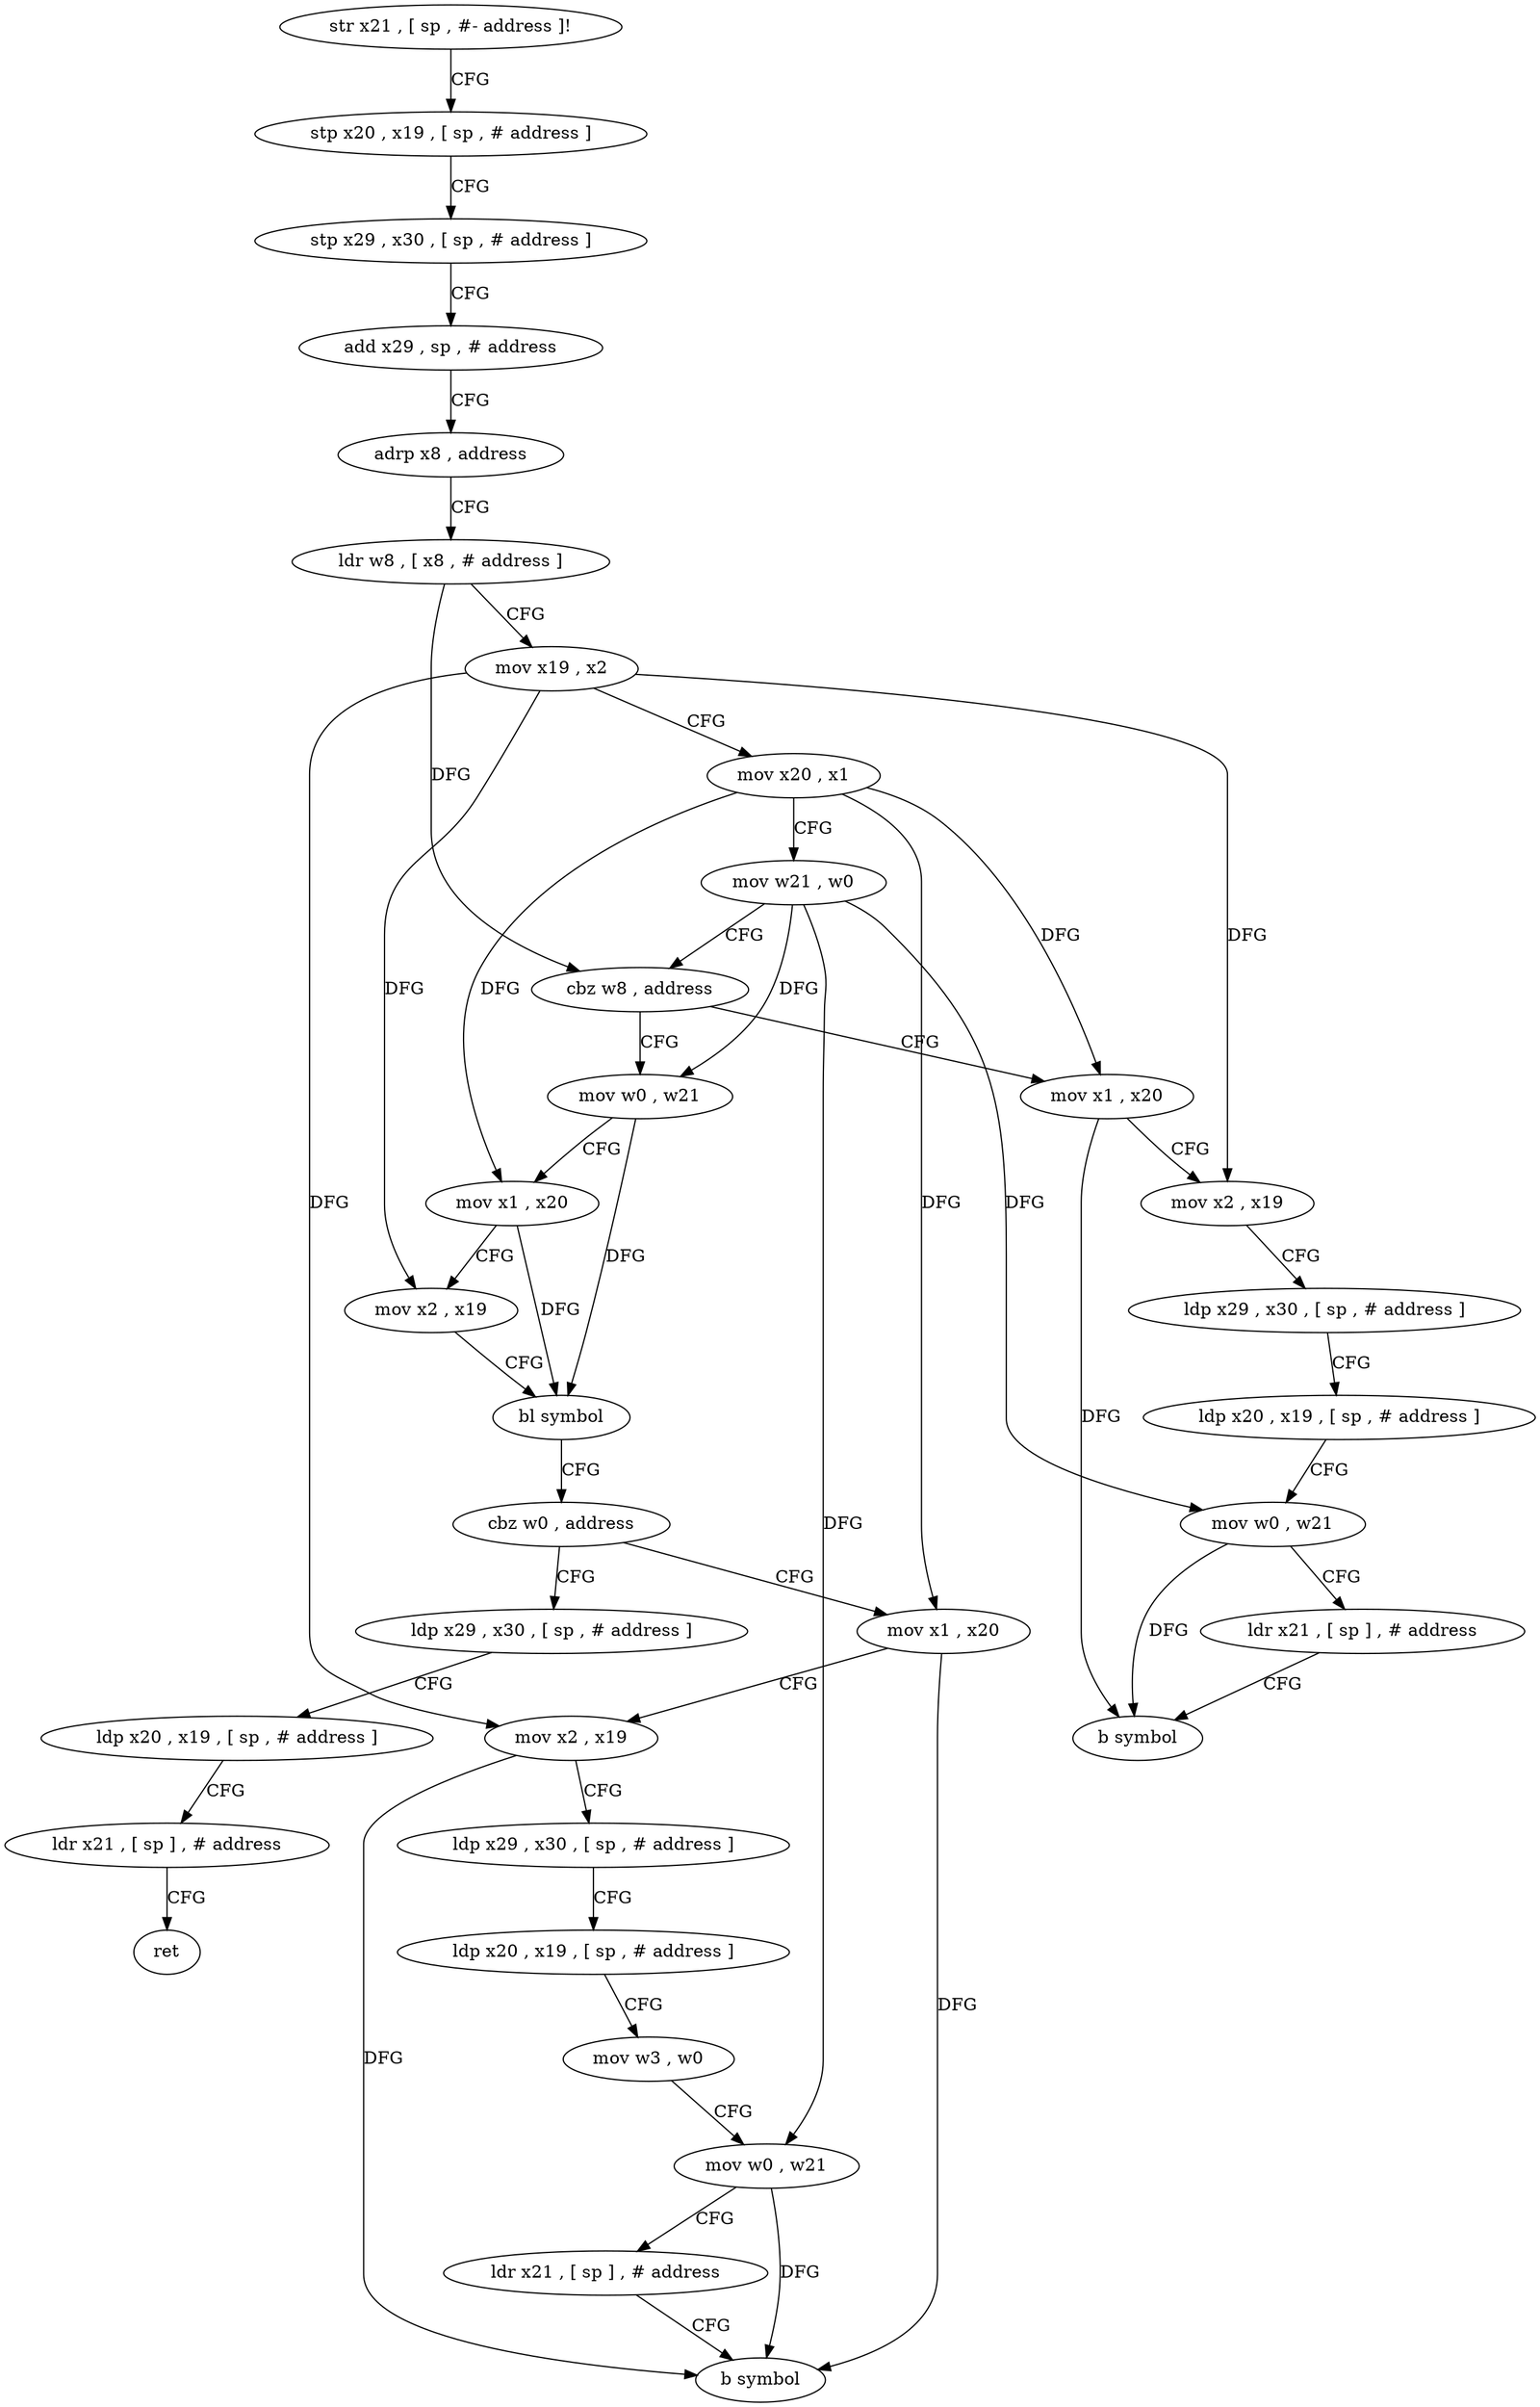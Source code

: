 digraph "func" {
"4241928" [label = "str x21 , [ sp , #- address ]!" ]
"4241932" [label = "stp x20 , x19 , [ sp , # address ]" ]
"4241936" [label = "stp x29 , x30 , [ sp , # address ]" ]
"4241940" [label = "add x29 , sp , # address" ]
"4241944" [label = "adrp x8 , address" ]
"4241948" [label = "ldr w8 , [ x8 , # address ]" ]
"4241952" [label = "mov x19 , x2" ]
"4241956" [label = "mov x20 , x1" ]
"4241960" [label = "mov w21 , w0" ]
"4241964" [label = "cbz w8 , address" ]
"4241996" [label = "mov w0 , w21" ]
"4241968" [label = "mov x1 , x20" ]
"4242000" [label = "mov x1 , x20" ]
"4242004" [label = "mov x2 , x19" ]
"4242008" [label = "bl symbol" ]
"4242012" [label = "cbz w0 , address" ]
"4242048" [label = "ldp x29 , x30 , [ sp , # address ]" ]
"4242016" [label = "mov x1 , x20" ]
"4241972" [label = "mov x2 , x19" ]
"4241976" [label = "ldp x29 , x30 , [ sp , # address ]" ]
"4241980" [label = "ldp x20 , x19 , [ sp , # address ]" ]
"4241984" [label = "mov w0 , w21" ]
"4241988" [label = "ldr x21 , [ sp ] , # address" ]
"4241992" [label = "b symbol" ]
"4242052" [label = "ldp x20 , x19 , [ sp , # address ]" ]
"4242056" [label = "ldr x21 , [ sp ] , # address" ]
"4242060" [label = "ret" ]
"4242020" [label = "mov x2 , x19" ]
"4242024" [label = "ldp x29 , x30 , [ sp , # address ]" ]
"4242028" [label = "ldp x20 , x19 , [ sp , # address ]" ]
"4242032" [label = "mov w3 , w0" ]
"4242036" [label = "mov w0 , w21" ]
"4242040" [label = "ldr x21 , [ sp ] , # address" ]
"4242044" [label = "b symbol" ]
"4241928" -> "4241932" [ label = "CFG" ]
"4241932" -> "4241936" [ label = "CFG" ]
"4241936" -> "4241940" [ label = "CFG" ]
"4241940" -> "4241944" [ label = "CFG" ]
"4241944" -> "4241948" [ label = "CFG" ]
"4241948" -> "4241952" [ label = "CFG" ]
"4241948" -> "4241964" [ label = "DFG" ]
"4241952" -> "4241956" [ label = "CFG" ]
"4241952" -> "4242004" [ label = "DFG" ]
"4241952" -> "4241972" [ label = "DFG" ]
"4241952" -> "4242020" [ label = "DFG" ]
"4241956" -> "4241960" [ label = "CFG" ]
"4241956" -> "4242000" [ label = "DFG" ]
"4241956" -> "4241968" [ label = "DFG" ]
"4241956" -> "4242016" [ label = "DFG" ]
"4241960" -> "4241964" [ label = "CFG" ]
"4241960" -> "4241996" [ label = "DFG" ]
"4241960" -> "4241984" [ label = "DFG" ]
"4241960" -> "4242036" [ label = "DFG" ]
"4241964" -> "4241996" [ label = "CFG" ]
"4241964" -> "4241968" [ label = "CFG" ]
"4241996" -> "4242000" [ label = "CFG" ]
"4241996" -> "4242008" [ label = "DFG" ]
"4241968" -> "4241972" [ label = "CFG" ]
"4241968" -> "4241992" [ label = "DFG" ]
"4242000" -> "4242004" [ label = "CFG" ]
"4242000" -> "4242008" [ label = "DFG" ]
"4242004" -> "4242008" [ label = "CFG" ]
"4242008" -> "4242012" [ label = "CFG" ]
"4242012" -> "4242048" [ label = "CFG" ]
"4242012" -> "4242016" [ label = "CFG" ]
"4242048" -> "4242052" [ label = "CFG" ]
"4242016" -> "4242020" [ label = "CFG" ]
"4242016" -> "4242044" [ label = "DFG" ]
"4241972" -> "4241976" [ label = "CFG" ]
"4241976" -> "4241980" [ label = "CFG" ]
"4241980" -> "4241984" [ label = "CFG" ]
"4241984" -> "4241988" [ label = "CFG" ]
"4241984" -> "4241992" [ label = "DFG" ]
"4241988" -> "4241992" [ label = "CFG" ]
"4242052" -> "4242056" [ label = "CFG" ]
"4242056" -> "4242060" [ label = "CFG" ]
"4242020" -> "4242024" [ label = "CFG" ]
"4242020" -> "4242044" [ label = "DFG" ]
"4242024" -> "4242028" [ label = "CFG" ]
"4242028" -> "4242032" [ label = "CFG" ]
"4242032" -> "4242036" [ label = "CFG" ]
"4242036" -> "4242040" [ label = "CFG" ]
"4242036" -> "4242044" [ label = "DFG" ]
"4242040" -> "4242044" [ label = "CFG" ]
}
